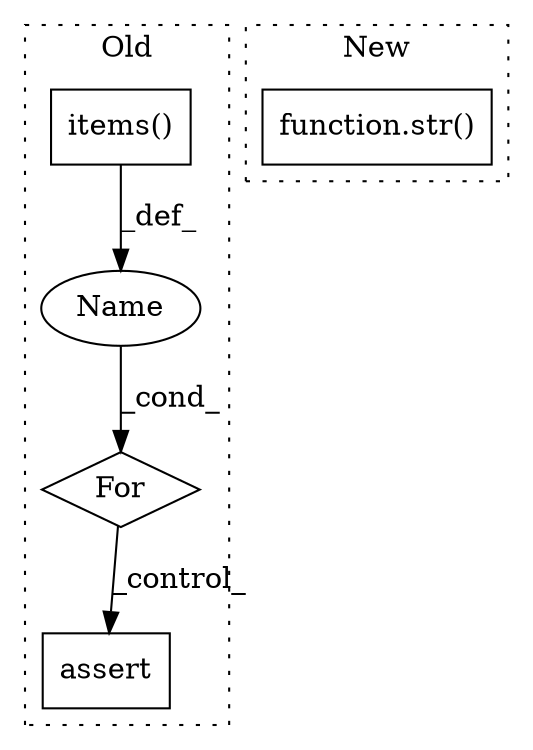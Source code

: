 digraph G {
subgraph cluster0 {
1 [label="items()" a="75" s="586" l="26" shape="box"];
3 [label="assert" a="65" s="1122" l="7" shape="box"];
4 [label="For" a="107" s="570,612" l="4,18" shape="diamond"];
5 [label="Name" a="87" s="580" l="2" shape="ellipse"];
label = "Old";
style="dotted";
}
subgraph cluster1 {
2 [label="function.str()" a="75" s="2089,2100" l="4,1" shape="box"];
label = "New";
style="dotted";
}
1 -> 5 [label="_def_"];
4 -> 3 [label="_control_"];
5 -> 4 [label="_cond_"];
}